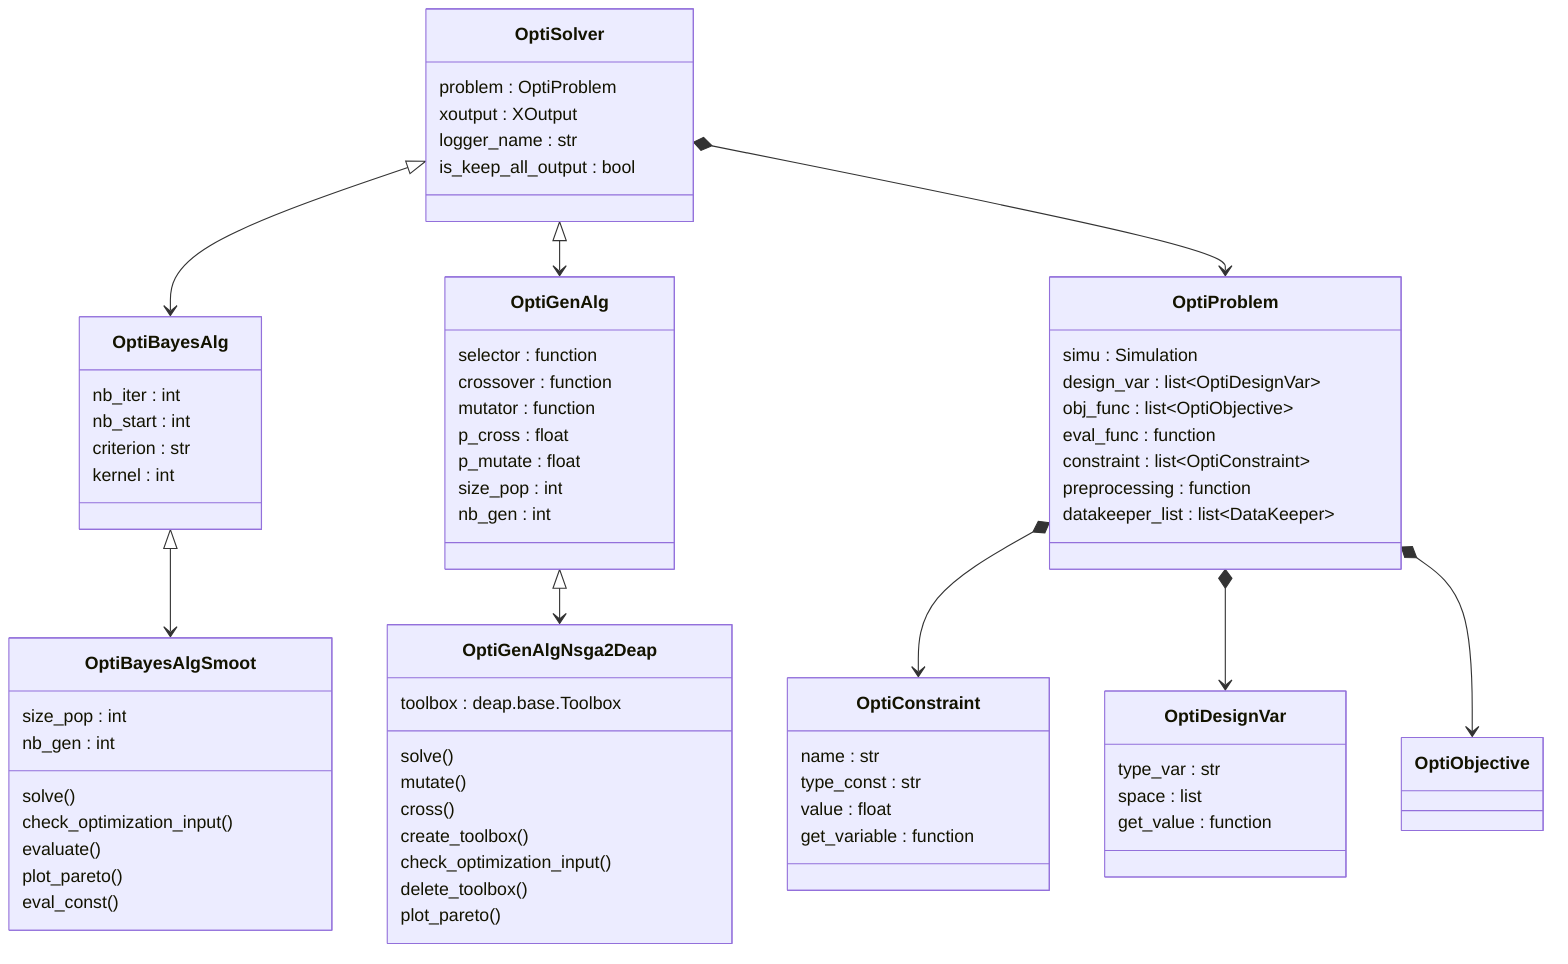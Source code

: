 classDiagram
direction TB
class OptiBayesAlg{
	nb_iter : int
	nb_start : int
	criterion : str
	kernel : int
}
class OptiBayesAlgSmoot{
	size_pop : int
	nb_gen : int
	solve()
	check_optimization_input()
	evaluate()
	plot_pareto()
	eval_const()
}
class OptiConstraint{
	name : str
	type_const : str
	value : float
	get_variable : function
}
class OptiDesignVar{
	type_var : str
	space : list
	get_value : function
}
class OptiGenAlg{
	selector : function
	crossover : function
	mutator : function
	p_cross : float
	p_mutate : float
	size_pop : int
	nb_gen : int
}
class OptiGenAlgNsga2Deap{
	toolbox : deap.base.Toolbox
	solve()
	mutate()
	cross()
	create_toolbox()
	check_optimization_input()
	delete_toolbox()
	plot_pareto()
}
class OptiObjective{
}
class OptiProblem{
	simu : Simulation
	design_var : list~OptiDesignVar~
	obj_func : list~OptiObjective~
	eval_func : function
	constraint : list~OptiConstraint~
	preprocessing : function
	datakeeper_list : list~DataKeeper~
}
class OptiSolver{
	problem : OptiProblem
	xoutput : XOutput
	logger_name : str
	is_keep_all_output : bool
}
OptiBayesAlg  <|--> OptiBayesAlgSmoot
OptiGenAlg  <|--> OptiGenAlgNsga2Deap
OptiProblem *--> OptiConstraint
OptiProblem *--> OptiDesignVar
OptiProblem *--> OptiObjective
OptiSolver  <|--> OptiBayesAlg
OptiSolver  <|--> OptiGenAlg
OptiSolver *--> OptiProblem